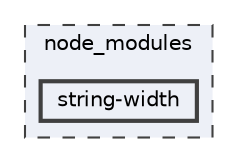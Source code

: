 digraph "node_modules/string-width"
{
 // LATEX_PDF_SIZE
  bgcolor="transparent";
  edge [fontname=Helvetica,fontsize=10,labelfontname=Helvetica,labelfontsize=10];
  node [fontname=Helvetica,fontsize=10,shape=box,height=0.2,width=0.4];
  compound=true
  subgraph clusterdir_acd06b18086a0dd2ae699b1e0b775be8 {
    graph [ bgcolor="#edf0f7", pencolor="grey25", label="node_modules", fontname=Helvetica,fontsize=10 style="filled,dashed", URL="dir_acd06b18086a0dd2ae699b1e0b775be8.html",tooltip=""]
  dir_e5d1be042b8b3d59e7f473f7dbd7d139 [label="string-width", fillcolor="#edf0f7", color="grey25", style="filled,bold", URL="dir_e5d1be042b8b3d59e7f473f7dbd7d139.html",tooltip=""];
  }
}
